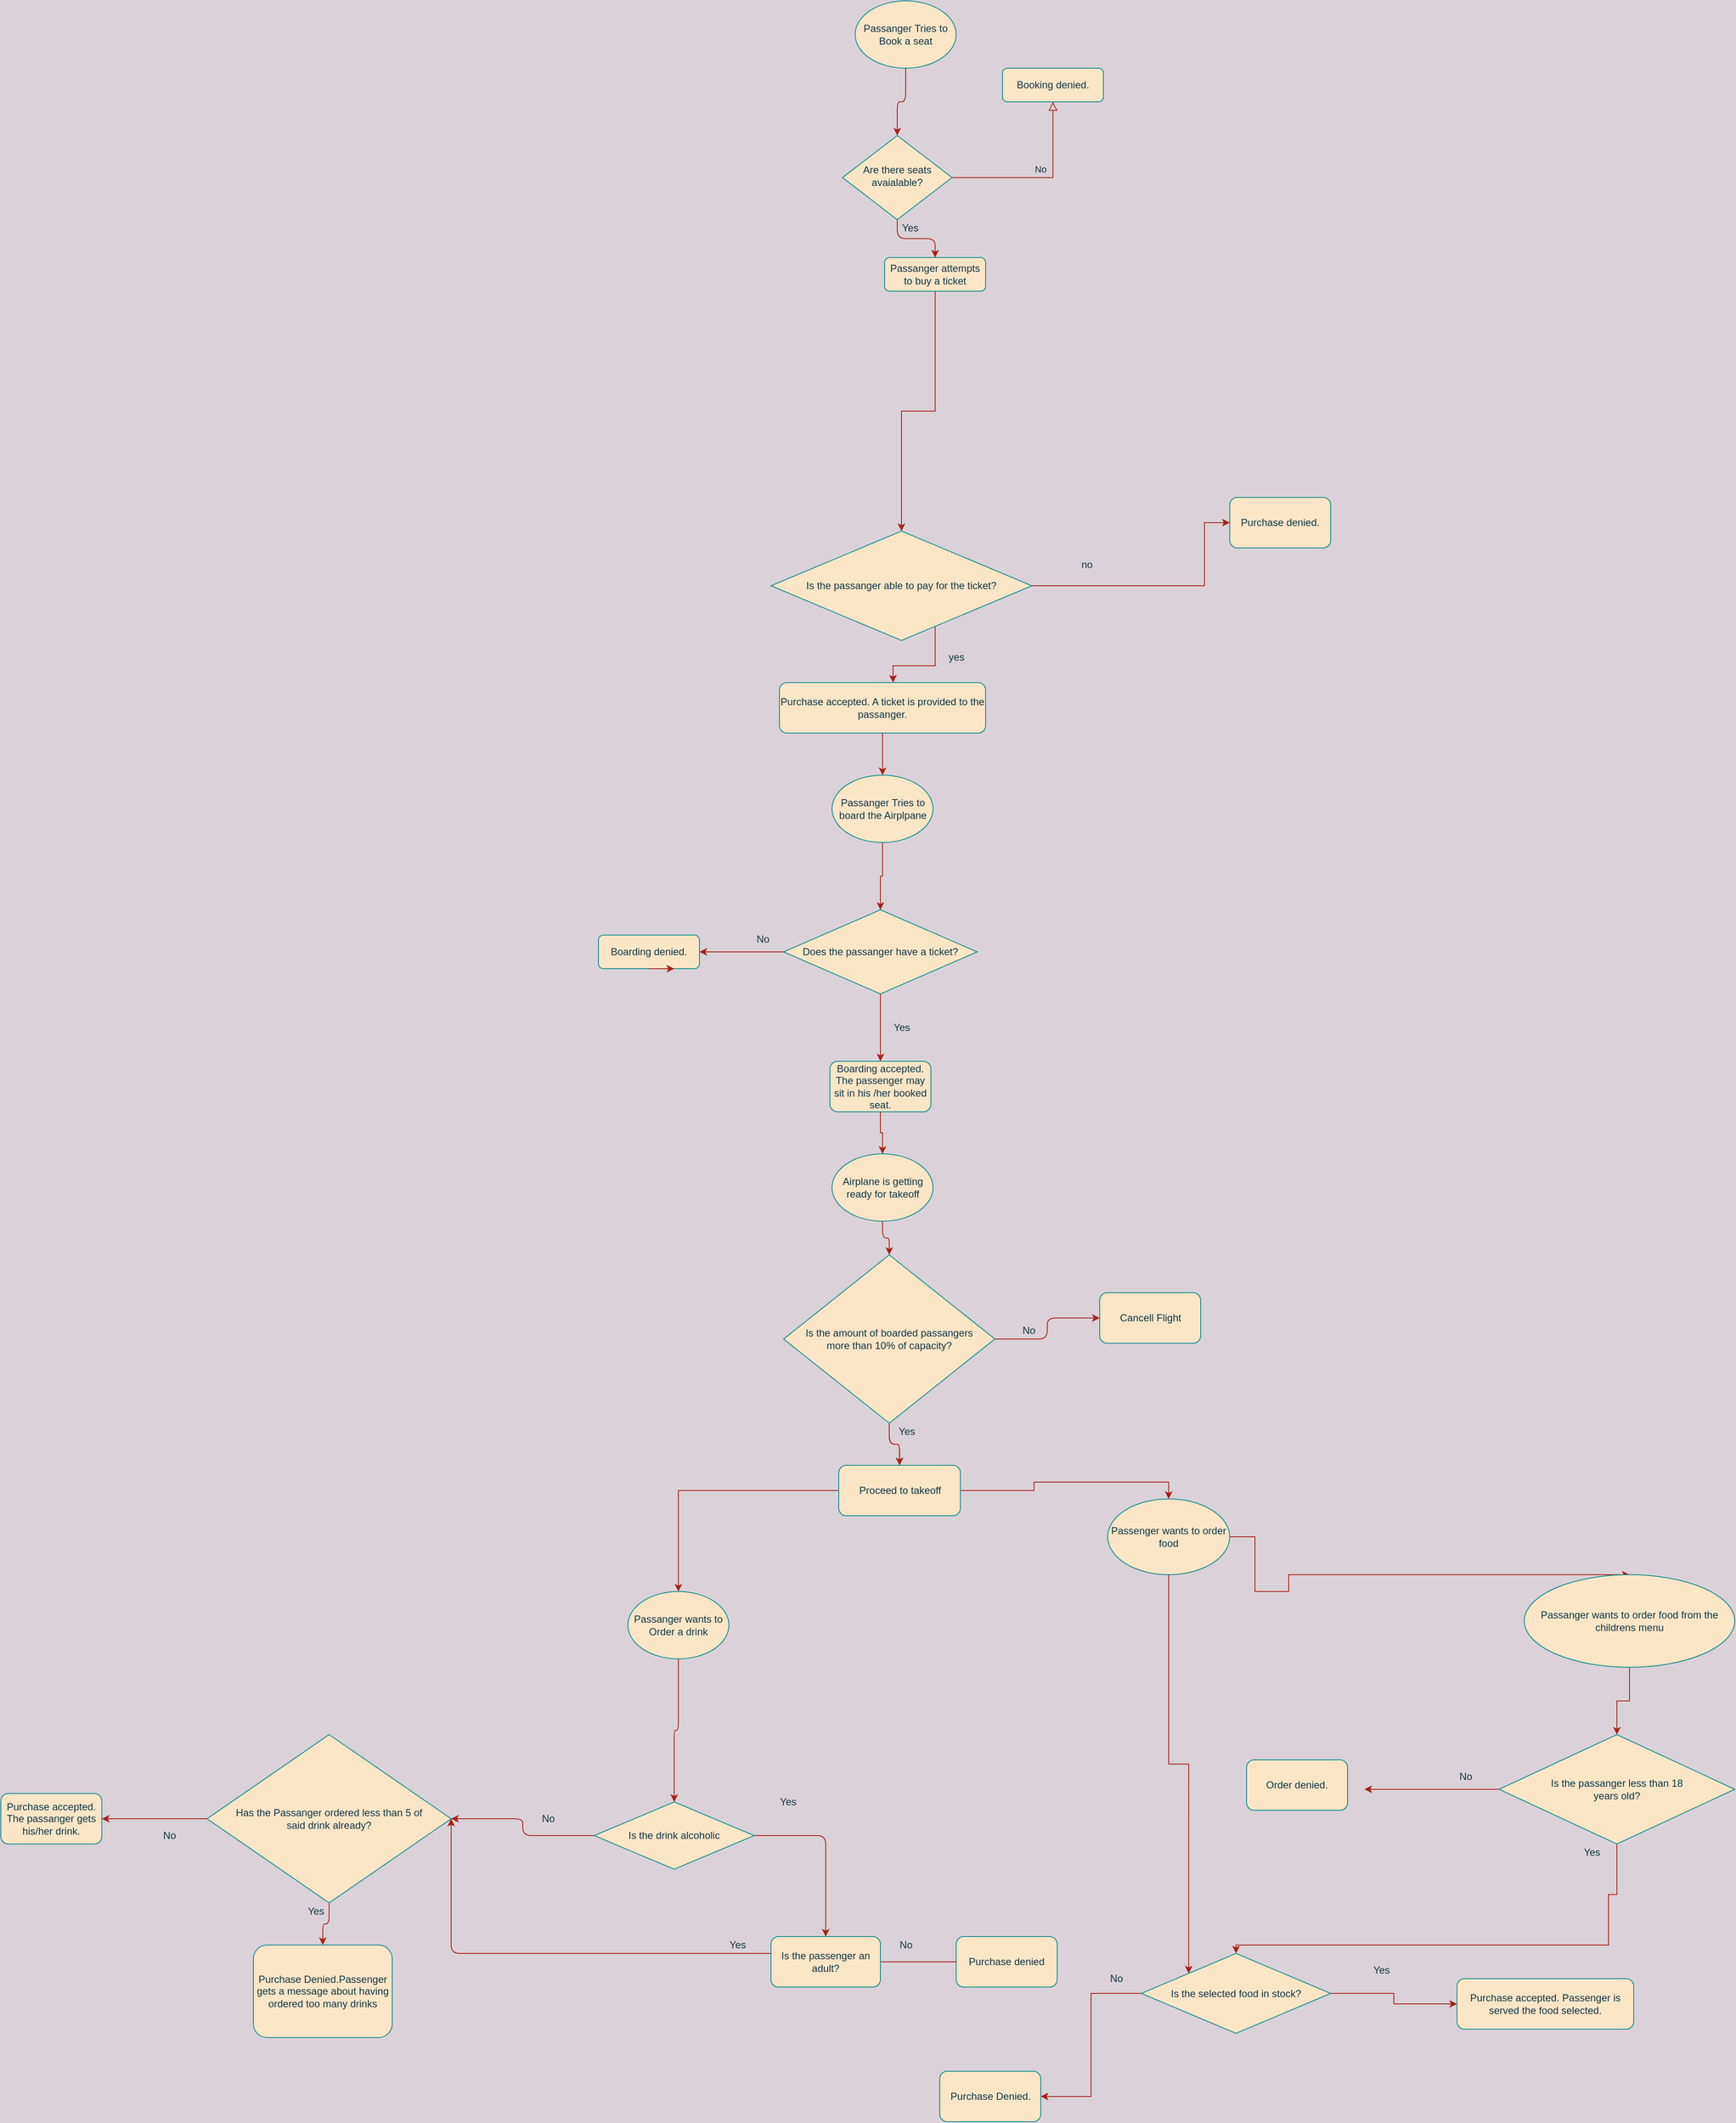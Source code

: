 <mxfile version="13.7.9" type="device"><diagram id="C5RBs43oDa-KdzZeNtuy" name="Page-1"><mxGraphModel dx="1711" dy="390" grid="1" gridSize="10" guides="1" tooltips="1" connect="1" arrows="1" fold="1" page="1" pageScale="1" pageWidth="827" pageHeight="1169" background="#DAD2D8" math="0" shadow="0"><root><mxCell id="WIyWlLk6GJQsqaUBKTNV-0"/><mxCell id="WIyWlLk6GJQsqaUBKTNV-1" parent="WIyWlLk6GJQsqaUBKTNV-0"/><mxCell id="WIyWlLk6GJQsqaUBKTNV-5" value="No" style="edgeStyle=orthogonalEdgeStyle;rounded=0;html=1;jettySize=auto;orthogonalLoop=1;fontSize=11;endArrow=block;endFill=0;endSize=8;strokeWidth=1;shadow=0;labelBackgroundColor=none;strokeColor=#A8201A;fontColor=#143642;" parent="WIyWlLk6GJQsqaUBKTNV-1" source="WIyWlLk6GJQsqaUBKTNV-6" target="WIyWlLk6GJQsqaUBKTNV-7" edge="1"><mxGeometry y="10" relative="1" as="geometry"><mxPoint as="offset"/></mxGeometry></mxCell><mxCell id="gBzIC5DPnKMBng8qm2CA-13" style="edgeStyle=orthogonalEdgeStyle;curved=0;rounded=1;sketch=0;orthogonalLoop=1;jettySize=auto;html=1;entryX=0.5;entryY=0;entryDx=0;entryDy=0;strokeColor=#A8201A;fillColor=#FAE5C7;fontColor=#143642;labelBackgroundColor=#DAD2D8;" parent="WIyWlLk6GJQsqaUBKTNV-1" source="WIyWlLk6GJQsqaUBKTNV-6" target="WIyWlLk6GJQsqaUBKTNV-12" edge="1"><mxGeometry relative="1" as="geometry"/></mxCell><mxCell id="WIyWlLk6GJQsqaUBKTNV-6" value="Are there seats avaialable?" style="rhombus;whiteSpace=wrap;html=1;shadow=0;fontFamily=Helvetica;fontSize=12;align=center;strokeWidth=1;spacing=6;spacingTop=-4;fillColor=#FAE5C7;strokeColor=#0F8B8D;fontColor=#143642;" parent="WIyWlLk6GJQsqaUBKTNV-1" vertex="1"><mxGeometry x="320" y="230" width="130" height="100" as="geometry"/></mxCell><mxCell id="WIyWlLk6GJQsqaUBKTNV-7" value="Booking denied." style="rounded=1;whiteSpace=wrap;html=1;fontSize=12;glass=0;strokeWidth=1;shadow=0;fillColor=#FAE5C7;strokeColor=#0F8B8D;fontColor=#143642;" parent="WIyWlLk6GJQsqaUBKTNV-1" vertex="1"><mxGeometry x="510" y="150" width="120" height="40" as="geometry"/></mxCell><mxCell id="WIyWlLk6GJQsqaUBKTNV-11" value="Boarding denied." style="rounded=1;whiteSpace=wrap;html=1;fontSize=12;glass=0;strokeWidth=1;shadow=0;fillColor=#FAE5C7;strokeColor=#0F8B8D;fontColor=#143642;" parent="WIyWlLk6GJQsqaUBKTNV-1" vertex="1"><mxGeometry x="30" y="1180" width="120" height="40" as="geometry"/></mxCell><mxCell id="6wLQQfIB85W31cSV0V93-3" style="edgeStyle=orthogonalEdgeStyle;rounded=0;orthogonalLoop=1;jettySize=auto;html=1;strokeColor=#A8201A;fontColor=#143642;entryX=0.5;entryY=0;entryDx=0;entryDy=0;labelBackgroundColor=#DAD2D8;" parent="WIyWlLk6GJQsqaUBKTNV-1" source="WIyWlLk6GJQsqaUBKTNV-12" target="6wLQQfIB85W31cSV0V93-4" edge="1"><mxGeometry relative="1" as="geometry"><mxPoint x="400" y="470" as="targetPoint"/></mxGeometry></mxCell><mxCell id="WIyWlLk6GJQsqaUBKTNV-12" value="Passanger attempts to buy a ticket" style="rounded=1;whiteSpace=wrap;html=1;fontSize=12;glass=0;strokeWidth=1;shadow=0;fillColor=#FAE5C7;strokeColor=#0F8B8D;fontColor=#143642;" parent="WIyWlLk6GJQsqaUBKTNV-1" vertex="1"><mxGeometry x="370" y="375" width="120" height="40" as="geometry"/></mxCell><mxCell id="6wLQQfIB85W31cSV0V93-11" style="edgeStyle=orthogonalEdgeStyle;rounded=0;orthogonalLoop=1;jettySize=auto;html=1;entryX=0.5;entryY=0;entryDx=0;entryDy=0;strokeColor=#A8201A;fontColor=#143642;labelBackgroundColor=#DAD2D8;" parent="WIyWlLk6GJQsqaUBKTNV-1" source="6wLQQfIB85W31cSV0V93-0" target="6wLQQfIB85W31cSV0V93-12" edge="1"><mxGeometry relative="1" as="geometry"><mxPoint x="380" y="1140" as="targetPoint"/></mxGeometry></mxCell><mxCell id="6wLQQfIB85W31cSV0V93-0" value="Passanger Tries to board the Airplpane" style="ellipse;whiteSpace=wrap;html=1;fillColor=#FAE5C7;strokeColor=#0F8B8D;fontColor=#143642;" parent="WIyWlLk6GJQsqaUBKTNV-1" vertex="1"><mxGeometry x="307.5" y="990" width="120" height="80" as="geometry"/></mxCell><mxCell id="6wLQQfIB85W31cSV0V93-6" style="edgeStyle=orthogonalEdgeStyle;rounded=0;orthogonalLoop=1;jettySize=auto;html=1;strokeColor=#A8201A;fontColor=#143642;entryX=0;entryY=0.5;entryDx=0;entryDy=0;labelBackgroundColor=#DAD2D8;" parent="WIyWlLk6GJQsqaUBKTNV-1" source="6wLQQfIB85W31cSV0V93-4" target="6wLQQfIB85W31cSV0V93-8" edge="1"><mxGeometry relative="1" as="geometry"><mxPoint x="760" y="640" as="targetPoint"/><Array as="points"><mxPoint x="750" y="765"/><mxPoint x="750" y="690"/></Array></mxGeometry></mxCell><mxCell id="6wLQQfIB85W31cSV0V93-9" style="edgeStyle=orthogonalEdgeStyle;rounded=0;orthogonalLoop=1;jettySize=auto;html=1;strokeColor=#A8201A;fontColor=#143642;labelBackgroundColor=#DAD2D8;" parent="WIyWlLk6GJQsqaUBKTNV-1" source="6wLQQfIB85W31cSV0V93-4" target="6wLQQfIB85W31cSV0V93-10" edge="1"><mxGeometry relative="1" as="geometry"><mxPoint x="380" y="680" as="targetPoint"/><Array as="points"><mxPoint x="430" y="860"/><mxPoint x="380" y="860"/></Array></mxGeometry></mxCell><mxCell id="6wLQQfIB85W31cSV0V93-4" value="Is the passanger able to pay for the ticket?" style="rhombus;whiteSpace=wrap;html=1;fillColor=#FAE5C7;strokeColor=#0F8B8D;fontColor=#143642;" parent="WIyWlLk6GJQsqaUBKTNV-1" vertex="1"><mxGeometry x="235" y="700" width="310" height="130" as="geometry"/></mxCell><mxCell id="6wLQQfIB85W31cSV0V93-8" value="Purchase denied." style="rounded=1;whiteSpace=wrap;html=1;fillColor=#FAE5C7;strokeColor=#0F8B8D;fontColor=#143642;" parent="WIyWlLk6GJQsqaUBKTNV-1" vertex="1"><mxGeometry x="780" y="660" width="120" height="60" as="geometry"/></mxCell><mxCell id="qrw3wCBogV5uxA8gc3xG-9" style="edgeStyle=orthogonalEdgeStyle;rounded=0;orthogonalLoop=1;jettySize=auto;html=1;strokeColor=#A8201A;fontColor=#143642;labelBackgroundColor=#DAD2D8;" parent="WIyWlLk6GJQsqaUBKTNV-1" source="6wLQQfIB85W31cSV0V93-10" target="6wLQQfIB85W31cSV0V93-0" edge="1"><mxGeometry relative="1" as="geometry"/></mxCell><mxCell id="6wLQQfIB85W31cSV0V93-10" value="Purchase accepted. A ticket is provided to the passanger." style="rounded=1;whiteSpace=wrap;html=1;fillColor=#FAE5C7;strokeColor=#0F8B8D;fontColor=#143642;" parent="WIyWlLk6GJQsqaUBKTNV-1" vertex="1"><mxGeometry x="245" y="880" width="245" height="60" as="geometry"/></mxCell><mxCell id="6wLQQfIB85W31cSV0V93-13" style="edgeStyle=orthogonalEdgeStyle;rounded=0;orthogonalLoop=1;jettySize=auto;html=1;strokeColor=#A8201A;fontColor=#143642;labelBackgroundColor=#DAD2D8;" parent="WIyWlLk6GJQsqaUBKTNV-1" source="6wLQQfIB85W31cSV0V93-12" target="WIyWlLk6GJQsqaUBKTNV-11" edge="1"><mxGeometry relative="1" as="geometry"><mxPoint x="140" y="1200" as="targetPoint"/></mxGeometry></mxCell><mxCell id="6wLQQfIB85W31cSV0V93-17" style="edgeStyle=orthogonalEdgeStyle;rounded=0;orthogonalLoop=1;jettySize=auto;html=1;entryX=0.5;entryY=0;entryDx=0;entryDy=0;strokeColor=#A8201A;fontColor=#143642;labelBackgroundColor=#DAD2D8;" parent="WIyWlLk6GJQsqaUBKTNV-1" source="6wLQQfIB85W31cSV0V93-12" target="6wLQQfIB85W31cSV0V93-18" edge="1"><mxGeometry relative="1" as="geometry"><mxPoint x="365" y="1320" as="targetPoint"/></mxGeometry></mxCell><mxCell id="6wLQQfIB85W31cSV0V93-12" value="Does the passanger have a ticket?" style="rhombus;whiteSpace=wrap;html=1;fillColor=#FAE5C7;strokeColor=#0F8B8D;fontColor=#143642;" parent="WIyWlLk6GJQsqaUBKTNV-1" vertex="1"><mxGeometry x="250" y="1150" width="230" height="100" as="geometry"/></mxCell><mxCell id="qrw3wCBogV5uxA8gc3xG-10" style="edgeStyle=orthogonalEdgeStyle;rounded=0;orthogonalLoop=1;jettySize=auto;html=1;strokeColor=#A8201A;fontColor=#143642;labelBackgroundColor=#DAD2D8;" parent="WIyWlLk6GJQsqaUBKTNV-1" source="6wLQQfIB85W31cSV0V93-18" target="gBzIC5DPnKMBng8qm2CA-0" edge="1"><mxGeometry relative="1" as="geometry"/></mxCell><mxCell id="6wLQQfIB85W31cSV0V93-18" value="Boarding accepted. The passenger may sit in his /her booked seat. " style="rounded=1;whiteSpace=wrap;html=1;fillColor=#FAE5C7;strokeColor=#0F8B8D;fontColor=#143642;" parent="WIyWlLk6GJQsqaUBKTNV-1" vertex="1"><mxGeometry x="305" y="1330" width="120" height="60" as="geometry"/></mxCell><mxCell id="6wLQQfIB85W31cSV0V93-19" value="Yes" style="text;html=1;align=center;verticalAlign=middle;resizable=0;points=[];autosize=1;fontColor=#143642;" parent="WIyWlLk6GJQsqaUBKTNV-1" vertex="1"><mxGeometry x="370" y="1280" width="40" height="20" as="geometry"/></mxCell><mxCell id="gBzIC5DPnKMBng8qm2CA-2" style="edgeStyle=orthogonalEdgeStyle;curved=0;rounded=1;sketch=0;orthogonalLoop=1;jettySize=auto;html=1;entryX=0.5;entryY=0;entryDx=0;entryDy=0;strokeColor=#A8201A;fillColor=#FAE5C7;fontColor=#143642;labelBackgroundColor=#DAD2D8;" parent="WIyWlLk6GJQsqaUBKTNV-1" source="gBzIC5DPnKMBng8qm2CA-0" target="gBzIC5DPnKMBng8qm2CA-1" edge="1"><mxGeometry relative="1" as="geometry"/></mxCell><mxCell id="gBzIC5DPnKMBng8qm2CA-0" value="Airplane is getting ready for takeoff" style="ellipse;whiteSpace=wrap;html=1;rounded=0;sketch=0;strokeColor=#0F8B8D;fillColor=#FAE5C7;fontColor=#143642;" parent="WIyWlLk6GJQsqaUBKTNV-1" vertex="1"><mxGeometry x="307.5" y="1440" width="120" height="80" as="geometry"/></mxCell><mxCell id="gBzIC5DPnKMBng8qm2CA-3" style="edgeStyle=orthogonalEdgeStyle;curved=0;rounded=1;sketch=0;orthogonalLoop=1;jettySize=auto;html=1;strokeColor=#A8201A;fillColor=#FAE5C7;fontColor=#143642;labelBackgroundColor=#DAD2D8;" parent="WIyWlLk6GJQsqaUBKTNV-1" source="gBzIC5DPnKMBng8qm2CA-1" target="gBzIC5DPnKMBng8qm2CA-4" edge="1"><mxGeometry relative="1" as="geometry"><mxPoint x="605.5" y="1635" as="targetPoint"/></mxGeometry></mxCell><mxCell id="gBzIC5DPnKMBng8qm2CA-5" value="" style="edgeStyle=orthogonalEdgeStyle;curved=0;rounded=1;sketch=0;orthogonalLoop=1;jettySize=auto;html=1;strokeColor=#A8201A;fillColor=#FAE5C7;fontColor=#143642;labelBackgroundColor=#DAD2D8;" parent="WIyWlLk6GJQsqaUBKTNV-1" source="gBzIC5DPnKMBng8qm2CA-1" target="gBzIC5DPnKMBng8qm2CA-4" edge="1"><mxGeometry relative="1" as="geometry"/></mxCell><mxCell id="gBzIC5DPnKMBng8qm2CA-8" style="edgeStyle=orthogonalEdgeStyle;curved=0;rounded=1;sketch=0;orthogonalLoop=1;jettySize=auto;html=1;exitX=1;exitY=0.5;exitDx=0;exitDy=0;entryX=0;entryY=0.5;entryDx=0;entryDy=0;strokeColor=#A8201A;fillColor=#FAE5C7;fontColor=#143642;labelBackgroundColor=#DAD2D8;" parent="WIyWlLk6GJQsqaUBKTNV-1" source="gBzIC5DPnKMBng8qm2CA-1" target="gBzIC5DPnKMBng8qm2CA-7" edge="1"><mxGeometry relative="1" as="geometry"/></mxCell><mxCell id="gBzIC5DPnKMBng8qm2CA-1" value="Is the amount of boarded passangers&lt;br&gt;more than 10% of capacity?" style="rhombus;whiteSpace=wrap;html=1;rounded=0;sketch=0;strokeColor=#0F8B8D;fillColor=#FAE5C7;fontColor=#143642;" parent="WIyWlLk6GJQsqaUBKTNV-1" vertex="1"><mxGeometry x="250" y="1560" width="251" height="200" as="geometry"/></mxCell><mxCell id="qrw3wCBogV5uxA8gc3xG-14" style="edgeStyle=orthogonalEdgeStyle;rounded=0;orthogonalLoop=1;jettySize=auto;html=1;strokeColor=#A8201A;fontColor=#143642;labelBackgroundColor=#DAD2D8;" parent="WIyWlLk6GJQsqaUBKTNV-1" source="gBzIC5DPnKMBng8qm2CA-4" target="gBzIC5DPnKMBng8qm2CA-15" edge="1"><mxGeometry relative="1" as="geometry"/></mxCell><mxCell id="qrw3wCBogV5uxA8gc3xG-16" style="edgeStyle=orthogonalEdgeStyle;rounded=0;orthogonalLoop=1;jettySize=auto;html=1;entryX=0.5;entryY=0;entryDx=0;entryDy=0;strokeColor=#A8201A;fontColor=#143642;labelBackgroundColor=#DAD2D8;" parent="WIyWlLk6GJQsqaUBKTNV-1" source="gBzIC5DPnKMBng8qm2CA-4" target="qrw3wCBogV5uxA8gc3xG-15" edge="1"><mxGeometry relative="1" as="geometry"/></mxCell><mxCell id="gBzIC5DPnKMBng8qm2CA-4" value="Proceed to takeoff" style="rounded=1;whiteSpace=wrap;html=1;sketch=0;strokeColor=#0F8B8D;fillColor=#FAE5C7;fontColor=#143642;" parent="WIyWlLk6GJQsqaUBKTNV-1" vertex="1"><mxGeometry x="315.5" y="1810" width="144.5" height="60" as="geometry"/></mxCell><mxCell id="gBzIC5DPnKMBng8qm2CA-6" value="Yes" style="text;html=1;align=center;verticalAlign=middle;resizable=0;points=[];autosize=1;fontColor=#143642;" parent="WIyWlLk6GJQsqaUBKTNV-1" vertex="1"><mxGeometry x="375.5" y="1760" width="40" height="20" as="geometry"/></mxCell><mxCell id="gBzIC5DPnKMBng8qm2CA-7" value="Cancell Flight" style="rounded=1;whiteSpace=wrap;html=1;sketch=0;strokeColor=#0F8B8D;fillColor=#FAE5C7;fontColor=#143642;" parent="WIyWlLk6GJQsqaUBKTNV-1" vertex="1"><mxGeometry x="625.5" y="1605" width="120" height="60" as="geometry"/></mxCell><mxCell id="gBzIC5DPnKMBng8qm2CA-9" value="No" style="text;html=1;align=center;verticalAlign=middle;resizable=0;points=[];autosize=1;fontColor=#143642;" parent="WIyWlLk6GJQsqaUBKTNV-1" vertex="1"><mxGeometry x="525.5" y="1640" width="30" height="20" as="geometry"/></mxCell><mxCell id="gBzIC5DPnKMBng8qm2CA-11" style="edgeStyle=orthogonalEdgeStyle;curved=0;rounded=1;sketch=0;orthogonalLoop=1;jettySize=auto;html=1;entryX=0.5;entryY=0;entryDx=0;entryDy=0;strokeColor=#A8201A;fillColor=#FAE5C7;fontColor=#143642;labelBackgroundColor=#DAD2D8;" parent="WIyWlLk6GJQsqaUBKTNV-1" source="gBzIC5DPnKMBng8qm2CA-10" target="WIyWlLk6GJQsqaUBKTNV-6" edge="1"><mxGeometry relative="1" as="geometry"/></mxCell><mxCell id="gBzIC5DPnKMBng8qm2CA-10" value="&lt;span&gt;Passanger Tries to Book a seat&lt;/span&gt;" style="ellipse;whiteSpace=wrap;html=1;rounded=0;sketch=0;strokeColor=#0F8B8D;fillColor=#FAE5C7;fontColor=#143642;" parent="WIyWlLk6GJQsqaUBKTNV-1" vertex="1"><mxGeometry x="335" y="70" width="120" height="80" as="geometry"/></mxCell><mxCell id="gBzIC5DPnKMBng8qm2CA-14" value="Yes" style="text;html=1;align=center;verticalAlign=middle;resizable=0;points=[];autosize=1;fontColor=#143642;" parent="WIyWlLk6GJQsqaUBKTNV-1" vertex="1"><mxGeometry x="380" y="330" width="40" height="20" as="geometry"/></mxCell><mxCell id="gBzIC5DPnKMBng8qm2CA-17" style="edgeStyle=orthogonalEdgeStyle;curved=0;rounded=1;sketch=0;orthogonalLoop=1;jettySize=auto;html=1;entryX=0.5;entryY=0;entryDx=0;entryDy=0;strokeColor=#A8201A;fillColor=#FAE5C7;fontColor=#143642;labelBackgroundColor=#DAD2D8;" parent="WIyWlLk6GJQsqaUBKTNV-1" source="gBzIC5DPnKMBng8qm2CA-15" target="gBzIC5DPnKMBng8qm2CA-16" edge="1"><mxGeometry relative="1" as="geometry"/></mxCell><mxCell id="gBzIC5DPnKMBng8qm2CA-15" value="Passanger wants to Order a drink" style="ellipse;whiteSpace=wrap;html=1;rounded=0;sketch=0;strokeColor=#0F8B8D;fillColor=#FAE5C7;fontColor=#143642;" parent="WIyWlLk6GJQsqaUBKTNV-1" vertex="1"><mxGeometry x="65" y="1960" width="120" height="80" as="geometry"/></mxCell><mxCell id="gBzIC5DPnKMBng8qm2CA-18" style="edgeStyle=orthogonalEdgeStyle;curved=0;rounded=1;sketch=0;orthogonalLoop=1;jettySize=auto;html=1;exitX=0;exitY=0.5;exitDx=0;exitDy=0;strokeColor=#A8201A;fillColor=#FAE5C7;fontColor=#143642;entryX=1;entryY=0.5;entryDx=0;entryDy=0;labelBackgroundColor=#DAD2D8;" parent="WIyWlLk6GJQsqaUBKTNV-1" source="gBzIC5DPnKMBng8qm2CA-16" target="gBzIC5DPnKMBng8qm2CA-22" edge="1"><mxGeometry relative="1" as="geometry"><mxPoint x="-125" y="2250" as="targetPoint"/></mxGeometry></mxCell><mxCell id="gBzIC5DPnKMBng8qm2CA-30" style="edgeStyle=orthogonalEdgeStyle;curved=0;rounded=1;sketch=0;orthogonalLoop=1;jettySize=auto;html=1;strokeColor=#A8201A;fillColor=#FAE5C7;fontColor=#143642;labelBackgroundColor=#DAD2D8;" parent="WIyWlLk6GJQsqaUBKTNV-1" source="gBzIC5DPnKMBng8qm2CA-16" target="gBzIC5DPnKMBng8qm2CA-32" edge="1"><mxGeometry relative="1" as="geometry"><mxPoint x="325" y="2250" as="targetPoint"/></mxGeometry></mxCell><mxCell id="gBzIC5DPnKMBng8qm2CA-16" value="Is the drink alcoholic" style="rhombus;whiteSpace=wrap;html=1;rounded=0;sketch=0;strokeColor=#0F8B8D;fillColor=#FAE5C7;fontColor=#143642;" parent="WIyWlLk6GJQsqaUBKTNV-1" vertex="1"><mxGeometry x="25" y="2210" width="190" height="80" as="geometry"/></mxCell><mxCell id="gBzIC5DPnKMBng8qm2CA-21" value="No" style="text;html=1;align=center;verticalAlign=middle;resizable=0;points=[];autosize=1;fontColor=#143642;" parent="WIyWlLk6GJQsqaUBKTNV-1" vertex="1"><mxGeometry x="-45" y="2220" width="30" height="20" as="geometry"/></mxCell><mxCell id="gBzIC5DPnKMBng8qm2CA-23" style="edgeStyle=orthogonalEdgeStyle;curved=0;rounded=1;sketch=0;orthogonalLoop=1;jettySize=auto;html=1;strokeColor=#A8201A;fillColor=#FAE5C7;fontColor=#143642;labelBackgroundColor=#DAD2D8;" parent="WIyWlLk6GJQsqaUBKTNV-1" source="gBzIC5DPnKMBng8qm2CA-22" target="gBzIC5DPnKMBng8qm2CA-24" edge="1"><mxGeometry relative="1" as="geometry"><mxPoint x="-565" y="2240" as="targetPoint"/></mxGeometry></mxCell><mxCell id="gBzIC5DPnKMBng8qm2CA-26" style="edgeStyle=orthogonalEdgeStyle;curved=0;rounded=1;sketch=0;orthogonalLoop=1;jettySize=auto;html=1;strokeColor=#A8201A;fillColor=#FAE5C7;fontColor=#143642;entryX=1;entryY=0.5;entryDx=0;entryDy=0;labelBackgroundColor=#DAD2D8;" parent="WIyWlLk6GJQsqaUBKTNV-1" source="gBzIC5DPnKMBng8qm2CA-22" target="gBzIC5DPnKMBng8qm2CA-28" edge="1"><mxGeometry relative="1" as="geometry"><mxPoint x="-265" y="2440" as="targetPoint"/></mxGeometry></mxCell><mxCell id="gBzIC5DPnKMBng8qm2CA-22" value="Has the Passanger ordered less than 5 of&lt;br&gt;said drink already?" style="rhombus;whiteSpace=wrap;html=1;rounded=0;sketch=0;strokeColor=#0F8B8D;fillColor=#FAE5C7;fontColor=#143642;" parent="WIyWlLk6GJQsqaUBKTNV-1" vertex="1"><mxGeometry x="-435" y="2130" width="290" height="200" as="geometry"/></mxCell><mxCell id="gBzIC5DPnKMBng8qm2CA-24" value="Purchase Denied.Passenger gets a message about having ordered too many drinks" style="rounded=1;whiteSpace=wrap;html=1;sketch=0;strokeColor=#0F8B8D;fillColor=#FAE5C7;fontColor=#143642;" parent="WIyWlLk6GJQsqaUBKTNV-1" vertex="1"><mxGeometry x="-380" y="2380" width="165" height="110" as="geometry"/></mxCell><mxCell id="gBzIC5DPnKMBng8qm2CA-25" value="Yes" style="text;html=1;align=center;verticalAlign=middle;resizable=0;points=[];autosize=1;fontColor=#143642;" parent="WIyWlLk6GJQsqaUBKTNV-1" vertex="1"><mxGeometry x="-326" y="2330" width="40" height="20" as="geometry"/></mxCell><mxCell id="gBzIC5DPnKMBng8qm2CA-27" value="No" style="text;html=1;align=center;verticalAlign=middle;resizable=0;points=[];autosize=1;fontColor=#143642;" parent="WIyWlLk6GJQsqaUBKTNV-1" vertex="1"><mxGeometry x="-495" y="2240" width="30" height="20" as="geometry"/></mxCell><mxCell id="gBzIC5DPnKMBng8qm2CA-28" value="Purchase accepted. The passanger gets his/her drink." style="rounded=1;whiteSpace=wrap;html=1;sketch=0;strokeColor=#0F8B8D;fillColor=#FAE5C7;fontColor=#143642;" parent="WIyWlLk6GJQsqaUBKTNV-1" vertex="1"><mxGeometry x="-680" y="2200" width="120" height="60" as="geometry"/></mxCell><mxCell id="gBzIC5DPnKMBng8qm2CA-31" value="Yes" style="text;html=1;align=center;verticalAlign=middle;resizable=0;points=[];autosize=1;fontColor=#143642;" parent="WIyWlLk6GJQsqaUBKTNV-1" vertex="1"><mxGeometry x="235" y="2200" width="40" height="20" as="geometry"/></mxCell><mxCell id="gBzIC5DPnKMBng8qm2CA-35" style="edgeStyle=orthogonalEdgeStyle;curved=0;rounded=1;sketch=0;orthogonalLoop=1;jettySize=auto;html=1;strokeColor=#A8201A;fillColor=#FAE5C7;fontColor=#143642;labelBackgroundColor=#DAD2D8;" parent="WIyWlLk6GJQsqaUBKTNV-1" source="gBzIC5DPnKMBng8qm2CA-32" edge="1"><mxGeometry relative="1" as="geometry"><mxPoint x="465" y="2400" as="targetPoint"/></mxGeometry></mxCell><mxCell id="gBzIC5DPnKMBng8qm2CA-40" style="edgeStyle=orthogonalEdgeStyle;curved=0;rounded=1;sketch=0;orthogonalLoop=1;jettySize=auto;html=1;strokeColor=#A8201A;fillColor=#FAE5C7;fontColor=#143642;entryX=1;entryY=0.5;entryDx=0;entryDy=0;labelBackgroundColor=#DAD2D8;" parent="WIyWlLk6GJQsqaUBKTNV-1" source="gBzIC5DPnKMBng8qm2CA-32" target="gBzIC5DPnKMBng8qm2CA-22" edge="1"><mxGeometry relative="1" as="geometry"><mxPoint x="-15" y="2250" as="targetPoint"/><Array as="points"><mxPoint x="300" y="2390"/><mxPoint x="-145" y="2390"/></Array></mxGeometry></mxCell><mxCell id="gBzIC5DPnKMBng8qm2CA-32" value="Is the passenger an adult?" style="rounded=1;whiteSpace=wrap;html=1;sketch=0;strokeColor=#0F8B8D;fillColor=#FAE5C7;fontColor=#143642;" parent="WIyWlLk6GJQsqaUBKTNV-1" vertex="1"><mxGeometry x="235" y="2370" width="130" height="60" as="geometry"/></mxCell><mxCell id="gBzIC5DPnKMBng8qm2CA-36" value="Purchase denied" style="rounded=1;whiteSpace=wrap;html=1;sketch=0;strokeColor=#0F8B8D;fillColor=#FAE5C7;fontColor=#143642;" parent="WIyWlLk6GJQsqaUBKTNV-1" vertex="1"><mxGeometry x="455" y="2370" width="120" height="60" as="geometry"/></mxCell><mxCell id="gBzIC5DPnKMBng8qm2CA-37" value="No" style="text;html=1;align=center;verticalAlign=middle;resizable=0;points=[];autosize=1;fontColor=#143642;" parent="WIyWlLk6GJQsqaUBKTNV-1" vertex="1"><mxGeometry x="380" y="2370" width="30" height="20" as="geometry"/></mxCell><mxCell id="gBzIC5DPnKMBng8qm2CA-42" value="Yes" style="text;html=1;align=center;verticalAlign=middle;resizable=0;points=[];autosize=1;fontColor=#143642;" parent="WIyWlLk6GJQsqaUBKTNV-1" vertex="1"><mxGeometry x="175" y="2370" width="40" height="20" as="geometry"/></mxCell><mxCell id="gBzIC5DPnKMBng8qm2CA-44" style="edgeStyle=orthogonalEdgeStyle;curved=0;rounded=1;sketch=0;orthogonalLoop=1;jettySize=auto;html=1;exitX=0.5;exitY=1;exitDx=0;exitDy=0;strokeColor=#A8201A;fillColor=#FAE5C7;fontColor=#143642;labelBackgroundColor=#DAD2D8;" parent="WIyWlLk6GJQsqaUBKTNV-1" source="gBzIC5DPnKMBng8qm2CA-32" target="gBzIC5DPnKMBng8qm2CA-32" edge="1"><mxGeometry relative="1" as="geometry"/></mxCell><mxCell id="UU9eSbyjdUJBT0CaXNdl-2" value="yes" style="text;html=1;align=center;verticalAlign=middle;resizable=0;points=[];autosize=1;fontColor=#143642;" parent="WIyWlLk6GJQsqaUBKTNV-1" vertex="1"><mxGeometry x="440" y="840" width="30" height="20" as="geometry"/></mxCell><mxCell id="UU9eSbyjdUJBT0CaXNdl-4" value="no" style="text;html=1;align=center;verticalAlign=middle;resizable=0;points=[];autosize=1;fontColor=#143642;" parent="WIyWlLk6GJQsqaUBKTNV-1" vertex="1"><mxGeometry x="595" y="730" width="30" height="20" as="geometry"/></mxCell><mxCell id="2tcwZpu1ZJ63Ptn0tMhK-0" value="No" style="text;html=1;align=center;verticalAlign=middle;resizable=0;points=[];autosize=1;fontColor=#143642;" parent="WIyWlLk6GJQsqaUBKTNV-1" vertex="1"><mxGeometry x="210" y="1175" width="30" height="20" as="geometry"/></mxCell><mxCell id="qrw3wCBogV5uxA8gc3xG-0" style="edgeStyle=orthogonalEdgeStyle;rounded=0;orthogonalLoop=1;jettySize=auto;html=1;exitX=0.5;exitY=1;exitDx=0;exitDy=0;entryX=0.75;entryY=1;entryDx=0;entryDy=0;strokeColor=#A8201A;fontColor=#143642;labelBackgroundColor=#DAD2D8;" parent="WIyWlLk6GJQsqaUBKTNV-1" source="WIyWlLk6GJQsqaUBKTNV-11" target="WIyWlLk6GJQsqaUBKTNV-11" edge="1"><mxGeometry relative="1" as="geometry"/></mxCell><mxCell id="qrw3wCBogV5uxA8gc3xG-18" style="edgeStyle=orthogonalEdgeStyle;rounded=0;orthogonalLoop=1;jettySize=auto;html=1;strokeColor=#A8201A;fontColor=#143642;entryX=0.5;entryY=0;entryDx=0;entryDy=0;labelBackgroundColor=#DAD2D8;" parent="WIyWlLk6GJQsqaUBKTNV-1" source="qrw3wCBogV5uxA8gc3xG-15" target="rnEVLK-ng5NX8b4JgxWl-0" edge="1"><mxGeometry relative="1" as="geometry"><mxPoint x="715" y="2160" as="targetPoint"/><Array as="points"><mxPoint x="810" y="1895"/><mxPoint x="810" y="1960"/><mxPoint x="850" y="1960"/></Array></mxGeometry></mxCell><mxCell id="rnEVLK-ng5NX8b4JgxWl-3" style="edgeStyle=orthogonalEdgeStyle;rounded=0;orthogonalLoop=1;jettySize=auto;html=1;entryX=0;entryY=0;entryDx=0;entryDy=0;labelBackgroundColor=#DAD2D8;strokeColor=#A8201A;fontColor=#143642;" parent="WIyWlLk6GJQsqaUBKTNV-1" source="qrw3wCBogV5uxA8gc3xG-15" target="qrw3wCBogV5uxA8gc3xG-17" edge="1"><mxGeometry relative="1" as="geometry"><mxPoint x="640" y="2250" as="targetPoint"/></mxGeometry></mxCell><mxCell id="qrw3wCBogV5uxA8gc3xG-15" value="Passenger wants to order food" style="ellipse;whiteSpace=wrap;html=1;rounded=0;sketch=0;strokeColor=#0F8B8D;fillColor=#FAE5C7;fontColor=#143642;" parent="WIyWlLk6GJQsqaUBKTNV-1" vertex="1"><mxGeometry x="635" y="1850" width="145" height="90" as="geometry"/></mxCell><mxCell id="qrw3wCBogV5uxA8gc3xG-25" style="edgeStyle=orthogonalEdgeStyle;rounded=0;orthogonalLoop=1;jettySize=auto;html=1;entryX=0;entryY=0.5;entryDx=0;entryDy=0;strokeColor=#A8201A;fontColor=#143642;labelBackgroundColor=#DAD2D8;" parent="WIyWlLk6GJQsqaUBKTNV-1" source="qrw3wCBogV5uxA8gc3xG-17" target="qrw3wCBogV5uxA8gc3xG-22" edge="1"><mxGeometry relative="1" as="geometry"/></mxCell><mxCell id="2F4VNbcww72F2SuKmNRK-3" style="edgeStyle=orthogonalEdgeStyle;rounded=0;orthogonalLoop=1;jettySize=auto;html=1;entryX=1;entryY=0.5;entryDx=0;entryDy=0;labelBackgroundColor=#DAD2D8;strokeColor=#A8201A;fontColor=#143642;" edge="1" parent="WIyWlLk6GJQsqaUBKTNV-1" source="qrw3wCBogV5uxA8gc3xG-17" target="qrw3wCBogV5uxA8gc3xG-27"><mxGeometry relative="1" as="geometry"/></mxCell><mxCell id="qrw3wCBogV5uxA8gc3xG-17" value="Is the selected food in stock?" style="rhombus;whiteSpace=wrap;html=1;fillColor=#FAE5C7;strokeColor=#0F8B8D;fontColor=#143642;" parent="WIyWlLk6GJQsqaUBKTNV-1" vertex="1"><mxGeometry x="675" y="2390" width="225" height="95" as="geometry"/></mxCell><mxCell id="qrw3wCBogV5uxA8gc3xG-22" value="Purchase accepted. Passenger is served the food selected." style="rounded=1;whiteSpace=wrap;html=1;fillColor=#FAE5C7;strokeColor=#0F8B8D;fontColor=#143642;" parent="WIyWlLk6GJQsqaUBKTNV-1" vertex="1"><mxGeometry x="1050" y="2420" width="210" height="60" as="geometry"/></mxCell><mxCell id="qrw3wCBogV5uxA8gc3xG-23" value="Yes" style="text;html=1;align=center;verticalAlign=middle;resizable=0;points=[];autosize=1;fontColor=#143642;" parent="WIyWlLk6GJQsqaUBKTNV-1" vertex="1"><mxGeometry x="940" y="2400" width="40" height="20" as="geometry"/></mxCell><mxCell id="qrw3wCBogV5uxA8gc3xG-26" value="No" style="text;html=1;align=center;verticalAlign=middle;resizable=0;points=[];autosize=1;fontColor=#143642;" parent="WIyWlLk6GJQsqaUBKTNV-1" vertex="1"><mxGeometry x="630" y="2410" width="30" height="20" as="geometry"/></mxCell><mxCell id="qrw3wCBogV5uxA8gc3xG-27" value="Purchase Denied." style="rounded=1;whiteSpace=wrap;html=1;fillColor=#FAE5C7;strokeColor=#0F8B8D;fontColor=#143642;" parent="WIyWlLk6GJQsqaUBKTNV-1" vertex="1"><mxGeometry x="435.5" y="2530" width="120" height="60" as="geometry"/></mxCell><mxCell id="2F4VNbcww72F2SuKmNRK-4" style="edgeStyle=orthogonalEdgeStyle;rounded=0;orthogonalLoop=1;jettySize=auto;html=1;labelBackgroundColor=#DAD2D8;strokeColor=#A8201A;fontColor=#143642;" edge="1" parent="WIyWlLk6GJQsqaUBKTNV-1" source="rnEVLK-ng5NX8b4JgxWl-0" target="2F4VNbcww72F2SuKmNRK-0"><mxGeometry relative="1" as="geometry"/></mxCell><mxCell id="rnEVLK-ng5NX8b4JgxWl-0" value="Passanger wants to order food from the childrens menu" style="ellipse;whiteSpace=wrap;html=1;rounded=0;sketch=0;strokeColor=#0F8B8D;fillColor=#FAE5C7;fontColor=#143642;" parent="WIyWlLk6GJQsqaUBKTNV-1" vertex="1"><mxGeometry x="1130" y="1940" width="250" height="110" as="geometry"/></mxCell><mxCell id="2F4VNbcww72F2SuKmNRK-5" style="edgeStyle=orthogonalEdgeStyle;rounded=0;orthogonalLoop=1;jettySize=auto;html=1;labelBackgroundColor=#DAD2D8;strokeColor=#A8201A;fontColor=#143642;" edge="1" parent="WIyWlLk6GJQsqaUBKTNV-1" source="2F4VNbcww72F2SuKmNRK-0"><mxGeometry relative="1" as="geometry"><mxPoint x="940" y="2195" as="targetPoint"/></mxGeometry></mxCell><mxCell id="2F4VNbcww72F2SuKmNRK-9" style="edgeStyle=orthogonalEdgeStyle;rounded=0;orthogonalLoop=1;jettySize=auto;html=1;entryX=0.5;entryY=0;entryDx=0;entryDy=0;labelBackgroundColor=#DAD2D8;strokeColor=#A8201A;fontColor=#143642;" edge="1" parent="WIyWlLk6GJQsqaUBKTNV-1" source="2F4VNbcww72F2SuKmNRK-0" target="qrw3wCBogV5uxA8gc3xG-17"><mxGeometry relative="1" as="geometry"><mxPoint x="1200" y="2380" as="targetPoint"/><Array as="points"><mxPoint x="1240" y="2320"/><mxPoint x="1230" y="2320"/><mxPoint x="1230" y="2380"/><mxPoint x="788" y="2380"/></Array></mxGeometry></mxCell><mxCell id="2F4VNbcww72F2SuKmNRK-0" value="Is the passanger less than 18&lt;br&gt;years old?" style="rhombus;whiteSpace=wrap;html=1;fillColor=#FAE5C7;strokeColor=#0F8B8D;fontColor=#143642;" vertex="1" parent="WIyWlLk6GJQsqaUBKTNV-1"><mxGeometry x="1100" y="2130" width="280" height="130" as="geometry"/></mxCell><mxCell id="2F4VNbcww72F2SuKmNRK-6" value="Order denied." style="rounded=1;whiteSpace=wrap;html=1;fillColor=#FAE5C7;strokeColor=#0F8B8D;fontColor=#143642;" vertex="1" parent="WIyWlLk6GJQsqaUBKTNV-1"><mxGeometry x="800" y="2160" width="120" height="60" as="geometry"/></mxCell><mxCell id="2F4VNbcww72F2SuKmNRK-7" value="No" style="text;html=1;align=center;verticalAlign=middle;resizable=0;points=[];autosize=1;fontColor=#143642;" vertex="1" parent="WIyWlLk6GJQsqaUBKTNV-1"><mxGeometry x="1045" y="2170" width="30" height="20" as="geometry"/></mxCell><mxCell id="2F4VNbcww72F2SuKmNRK-10" value="Yes" style="text;html=1;align=center;verticalAlign=middle;resizable=0;points=[];autosize=1;fontColor=#143642;" vertex="1" parent="WIyWlLk6GJQsqaUBKTNV-1"><mxGeometry x="1190" y="2260" width="40" height="20" as="geometry"/></mxCell></root></mxGraphModel></diagram></mxfile>